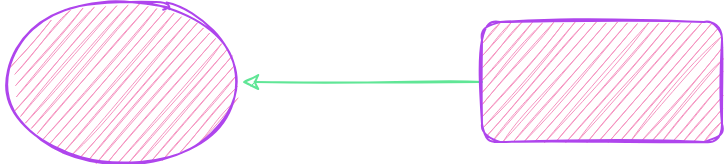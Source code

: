<mxfile version="14.7.3" type="github">
  <diagram id="QMpFOrDQVjm5szPIj6a2" name="第 1 页">
    <mxGraphModel dx="1408" dy="748" grid="1" gridSize="10" guides="1" tooltips="1" connect="1" arrows="1" fold="1" page="1" pageScale="1" pageWidth="1654" pageHeight="1169" math="0" shadow="0">
      <root>
        <mxCell id="0" />
        <mxCell id="1" parent="0" />
        <mxCell id="IZO2P5DEIl54OF0cuKoT-1" value="" style="ellipse;whiteSpace=wrap;html=1;sketch=1;fillColor=#F694C1;strokeColor=#AF45ED;fontColor=#095C86;" vertex="1" parent="1">
          <mxGeometry x="330" y="210" width="120" height="80" as="geometry" />
        </mxCell>
        <mxCell id="IZO2P5DEIl54OF0cuKoT-3" style="edgeStyle=orthogonalEdgeStyle;rounded=0;orthogonalLoop=1;jettySize=auto;html=1;entryX=1;entryY=0.5;entryDx=0;entryDy=0;sketch=1;strokeColor=#60E696;fontColor=#095C86;" edge="1" parent="1" source="IZO2P5DEIl54OF0cuKoT-2" target="IZO2P5DEIl54OF0cuKoT-1">
          <mxGeometry relative="1" as="geometry" />
        </mxCell>
        <mxCell id="IZO2P5DEIl54OF0cuKoT-2" value="" style="rounded=1;whiteSpace=wrap;html=1;sketch=1;fillColor=#F694C1;strokeColor=#AF45ED;fontColor=#095C86;" vertex="1" parent="1">
          <mxGeometry x="570" y="220" width="120" height="60" as="geometry" />
        </mxCell>
      </root>
    </mxGraphModel>
  </diagram>
</mxfile>
